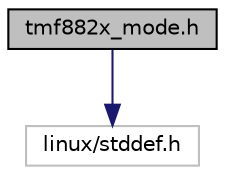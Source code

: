 digraph "tmf882x_mode.h"
{
 // LATEX_PDF_SIZE
  edge [fontname="Helvetica",fontsize="10",labelfontname="Helvetica",labelfontsize="10"];
  node [fontname="Helvetica",fontsize="10",shape=record];
  Node1 [label="tmf882x_mode.h",height=0.2,width=0.4,color="black", fillcolor="grey75", style="filled", fontcolor="black",tooltip="TMF882X generic mode interface."];
  Node1 -> Node2 [color="midnightblue",fontsize="10",style="solid",fontname="Helvetica"];
  Node2 [label="linux/stddef.h",height=0.2,width=0.4,color="grey75", fillcolor="white", style="filled",tooltip=" "];
}
